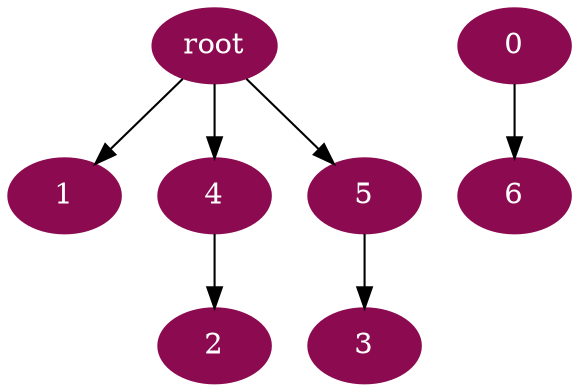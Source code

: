 digraph G {
node [color=deeppink4, style=filled, fontcolor=white];
"root" -> 1;
4 -> 2;
5 -> 3;
"root" -> 4;
"root" -> 5;
0 -> 6;
}
